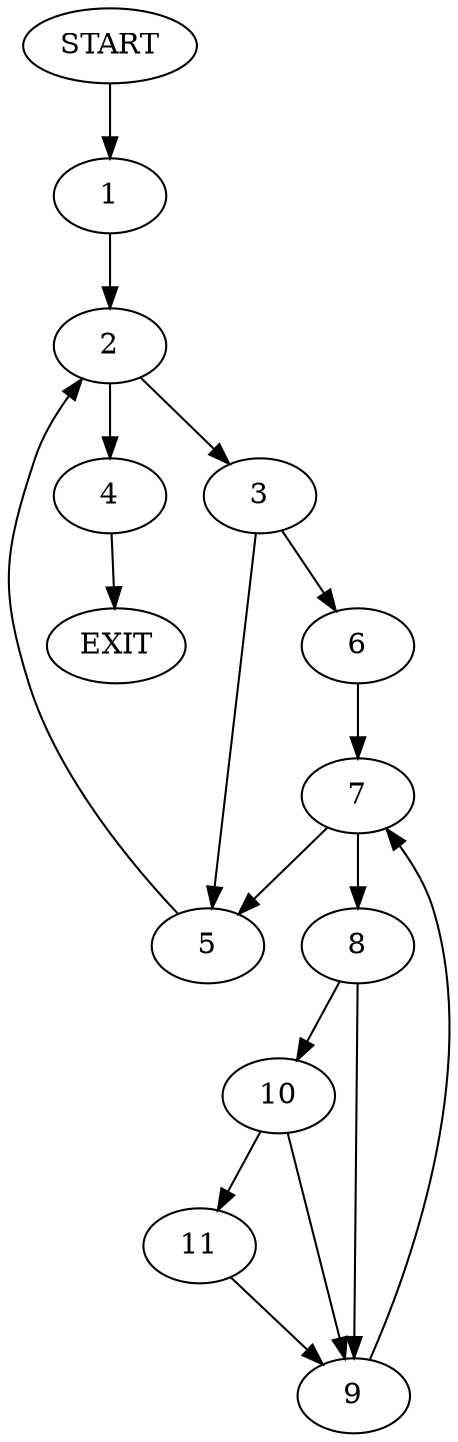 digraph {
0 [label="START"]
12 [label="EXIT"]
0 -> 1
1 -> 2
2 -> 3
2 -> 4
3 -> 5
3 -> 6
4 -> 12
6 -> 7
5 -> 2
7 -> 5
7 -> 8
8 -> 9
8 -> 10
9 -> 7
10 -> 11
10 -> 9
11 -> 9
}
